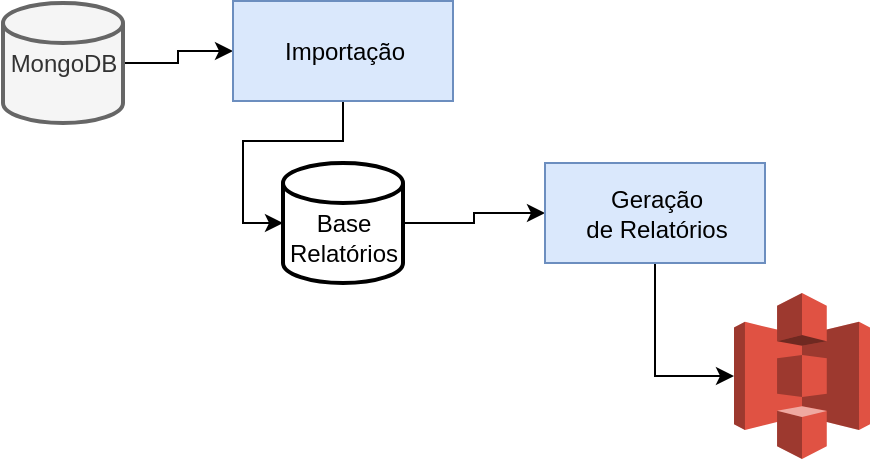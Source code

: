 <mxfile version="10.4.7" type="github"><diagram id="Y8bIrLF2UAaQvX_lsFC9" name="Page-1"><mxGraphModel dx="757" dy="412" grid="1" gridSize="10" guides="1" tooltips="1" connect="1" arrows="1" fold="1" page="1" pageScale="1" pageWidth="850" pageHeight="1100" math="0" shadow="0"><root><mxCell id="0"/><mxCell id="1" parent="0"/><mxCell id="GssUwE3zTAHQ-vcABXSl-7" value="" style="edgeStyle=orthogonalEdgeStyle;rounded=0;orthogonalLoop=1;jettySize=auto;html=1;entryX=0;entryY=0.5;entryDx=0;entryDy=0;" edge="1" parent="1" source="GssUwE3zTAHQ-vcABXSl-3" target="GssUwE3zTAHQ-vcABXSl-8"><mxGeometry relative="1" as="geometry"><mxPoint x="164.5" y="239.5" as="targetPoint"/></mxGeometry></mxCell><mxCell id="GssUwE3zTAHQ-vcABXSl-3" value="MongoDB" style="strokeWidth=2;html=1;shape=mxgraph.flowchart.database;whiteSpace=wrap;fillColor=#f5f5f5;strokeColor=#666666;fontColor=#333333;" vertex="1" parent="1"><mxGeometry x="38.5" y="209.5" width="60" height="60" as="geometry"/></mxCell><mxCell id="GssUwE3zTAHQ-vcABXSl-10" value="" style="edgeStyle=orthogonalEdgeStyle;rounded=0;orthogonalLoop=1;jettySize=auto;html=1;entryX=0;entryY=0.5;entryDx=0;entryDy=0;entryPerimeter=0;" edge="1" parent="1" source="GssUwE3zTAHQ-vcABXSl-8" target="GssUwE3zTAHQ-vcABXSl-11"><mxGeometry relative="1" as="geometry"><mxPoint x="343.5" y="233.5" as="targetPoint"/></mxGeometry></mxCell><mxCell id="GssUwE3zTAHQ-vcABXSl-8" value="Importação" style="html=1;fillColor=#dae8fc;strokeColor=#6c8ebf;" vertex="1" parent="1"><mxGeometry x="153.5" y="208.5" width="110" height="50" as="geometry"/></mxCell><mxCell id="GssUwE3zTAHQ-vcABXSl-15" value="" style="edgeStyle=orthogonalEdgeStyle;rounded=0;orthogonalLoop=1;jettySize=auto;html=1;entryX=0;entryY=0.5;entryDx=0;entryDy=0;" edge="1" parent="1" source="GssUwE3zTAHQ-vcABXSl-11" target="GssUwE3zTAHQ-vcABXSl-16"><mxGeometry relative="1" as="geometry"><mxPoint x="279.5" y="312.5" as="targetPoint"/></mxGeometry></mxCell><mxCell id="GssUwE3zTAHQ-vcABXSl-11" value="&lt;br&gt;Base&lt;br&gt;Relatórios&lt;br&gt;" style="strokeWidth=2;html=1;shape=mxgraph.flowchart.database;whiteSpace=wrap;" vertex="1" parent="1"><mxGeometry x="178.5" y="289.5" width="60" height="60" as="geometry"/></mxCell><mxCell id="GssUwE3zTAHQ-vcABXSl-19" value="" style="edgeStyle=orthogonalEdgeStyle;rounded=0;orthogonalLoop=1;jettySize=auto;html=1;entryX=0;entryY=0.5;entryDx=0;entryDy=0;entryPerimeter=0;" edge="1" parent="1" source="GssUwE3zTAHQ-vcABXSl-16" target="GssUwE3zTAHQ-vcABXSl-17"><mxGeometry relative="1" as="geometry"><mxPoint x="787" y="590" as="targetPoint"/><Array as="points"><mxPoint x="365" y="396"/><mxPoint x="390" y="396"/></Array></mxGeometry></mxCell><mxCell id="GssUwE3zTAHQ-vcABXSl-16" value="Geração &lt;br&gt;de Relatórios" style="html=1;fillColor=#dae8fc;strokeColor=#6c8ebf;" vertex="1" parent="1"><mxGeometry x="309.5" y="289.5" width="110" height="50" as="geometry"/></mxCell><mxCell id="GssUwE3zTAHQ-vcABXSl-17" value="" style="outlineConnect=0;dashed=0;verticalLabelPosition=bottom;verticalAlign=top;align=center;html=1;shape=mxgraph.aws3.s3;fillColor=#E05243;gradientColor=none;" vertex="1" parent="1"><mxGeometry x="404" y="354.5" width="68" height="83" as="geometry"/></mxCell></root></mxGraphModel></diagram></mxfile>